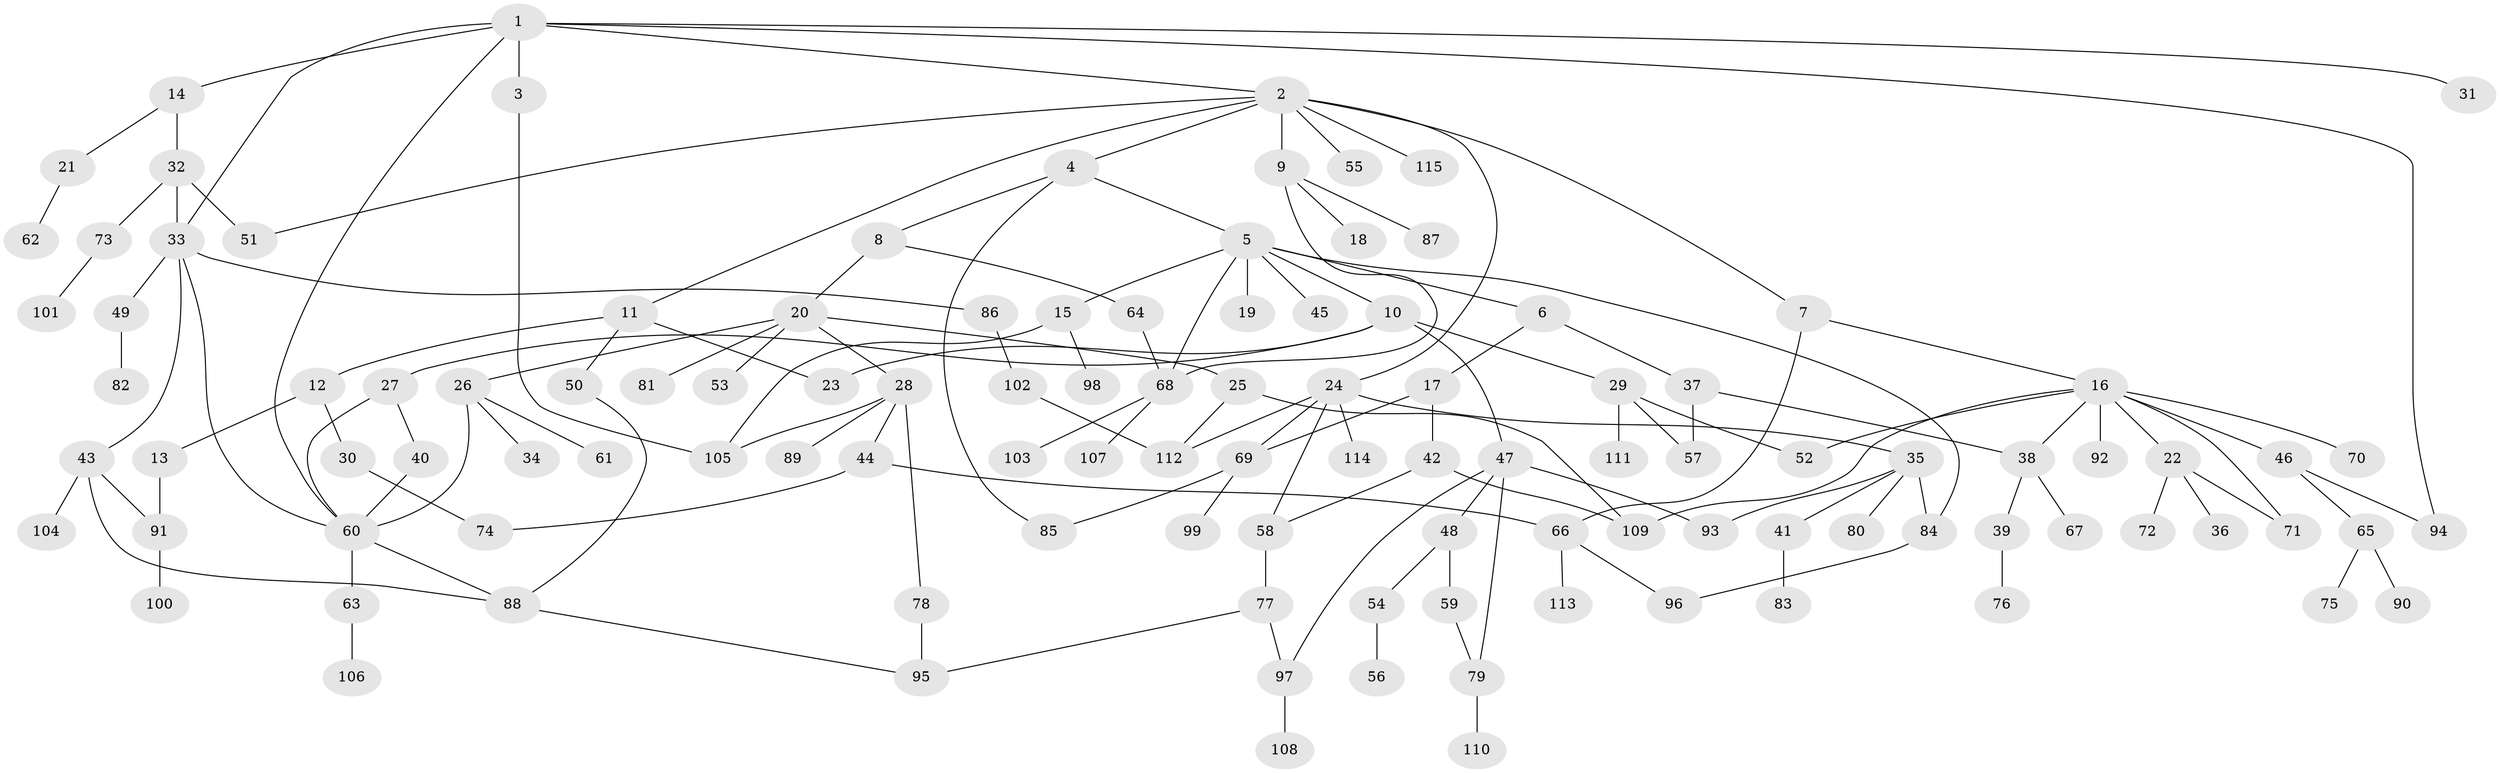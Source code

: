 // Generated by graph-tools (version 1.1) at 2025/49/03/09/25 03:49:18]
// undirected, 115 vertices, 149 edges
graph export_dot {
graph [start="1"]
  node [color=gray90,style=filled];
  1;
  2;
  3;
  4;
  5;
  6;
  7;
  8;
  9;
  10;
  11;
  12;
  13;
  14;
  15;
  16;
  17;
  18;
  19;
  20;
  21;
  22;
  23;
  24;
  25;
  26;
  27;
  28;
  29;
  30;
  31;
  32;
  33;
  34;
  35;
  36;
  37;
  38;
  39;
  40;
  41;
  42;
  43;
  44;
  45;
  46;
  47;
  48;
  49;
  50;
  51;
  52;
  53;
  54;
  55;
  56;
  57;
  58;
  59;
  60;
  61;
  62;
  63;
  64;
  65;
  66;
  67;
  68;
  69;
  70;
  71;
  72;
  73;
  74;
  75;
  76;
  77;
  78;
  79;
  80;
  81;
  82;
  83;
  84;
  85;
  86;
  87;
  88;
  89;
  90;
  91;
  92;
  93;
  94;
  95;
  96;
  97;
  98;
  99;
  100;
  101;
  102;
  103;
  104;
  105;
  106;
  107;
  108;
  109;
  110;
  111;
  112;
  113;
  114;
  115;
  1 -- 2;
  1 -- 3;
  1 -- 14;
  1 -- 31;
  1 -- 94;
  1 -- 33;
  1 -- 60;
  2 -- 4;
  2 -- 7;
  2 -- 9;
  2 -- 11;
  2 -- 24;
  2 -- 51;
  2 -- 55;
  2 -- 115;
  3 -- 105;
  4 -- 5;
  4 -- 8;
  4 -- 85;
  5 -- 6;
  5 -- 10;
  5 -- 15;
  5 -- 19;
  5 -- 45;
  5 -- 68;
  5 -- 84;
  6 -- 17;
  6 -- 37;
  7 -- 16;
  7 -- 66;
  8 -- 20;
  8 -- 64;
  9 -- 18;
  9 -- 87;
  9 -- 68;
  10 -- 23;
  10 -- 27;
  10 -- 29;
  10 -- 47;
  11 -- 12;
  11 -- 50;
  11 -- 23;
  12 -- 13;
  12 -- 30;
  13 -- 91;
  14 -- 21;
  14 -- 32;
  15 -- 98;
  15 -- 105;
  16 -- 22;
  16 -- 38;
  16 -- 46;
  16 -- 52;
  16 -- 70;
  16 -- 71;
  16 -- 92;
  16 -- 109;
  17 -- 42;
  17 -- 69;
  20 -- 25;
  20 -- 26;
  20 -- 28;
  20 -- 53;
  20 -- 81;
  21 -- 62;
  22 -- 36;
  22 -- 72;
  22 -- 71;
  24 -- 35;
  24 -- 58;
  24 -- 69;
  24 -- 112;
  24 -- 114;
  25 -- 109;
  25 -- 112;
  26 -- 34;
  26 -- 61;
  26 -- 60;
  27 -- 40;
  27 -- 60;
  28 -- 44;
  28 -- 78;
  28 -- 89;
  28 -- 105;
  29 -- 57;
  29 -- 111;
  29 -- 52;
  30 -- 74;
  32 -- 33;
  32 -- 73;
  32 -- 51;
  33 -- 43;
  33 -- 49;
  33 -- 86;
  33 -- 60;
  35 -- 41;
  35 -- 80;
  35 -- 84;
  35 -- 93;
  37 -- 57;
  37 -- 38;
  38 -- 39;
  38 -- 67;
  39 -- 76;
  40 -- 60;
  41 -- 83;
  42 -- 109;
  42 -- 58;
  43 -- 104;
  43 -- 91;
  43 -- 88;
  44 -- 74;
  44 -- 66;
  46 -- 65;
  46 -- 94;
  47 -- 48;
  47 -- 79;
  47 -- 93;
  47 -- 97;
  48 -- 54;
  48 -- 59;
  49 -- 82;
  50 -- 88;
  54 -- 56;
  58 -- 77;
  59 -- 79;
  60 -- 63;
  60 -- 88;
  63 -- 106;
  64 -- 68;
  65 -- 75;
  65 -- 90;
  66 -- 113;
  66 -- 96;
  68 -- 103;
  68 -- 107;
  69 -- 85;
  69 -- 99;
  73 -- 101;
  77 -- 95;
  77 -- 97;
  78 -- 95;
  79 -- 110;
  84 -- 96;
  86 -- 102;
  88 -- 95;
  91 -- 100;
  97 -- 108;
  102 -- 112;
}
